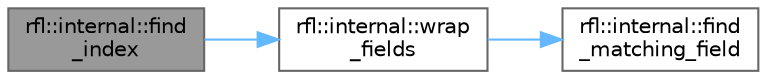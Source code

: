 digraph "rfl::internal::find_index"
{
 // LATEX_PDF_SIZE
  bgcolor="transparent";
  edge [fontname=Helvetica,fontsize=10,labelfontname=Helvetica,labelfontsize=10];
  node [fontname=Helvetica,fontsize=10,shape=box,height=0.2,width=0.4];
  rankdir="LR";
  Node1 [id="Node000001",label="rfl::internal::find\l_index",height=0.2,width=0.4,color="gray40", fillcolor="grey60", style="filled", fontcolor="black",tooltip="Finds the index of the field signified by _field_name"];
  Node1 -> Node2 [id="edge1_Node000001_Node000002",color="steelblue1",style="solid",tooltip=" "];
  Node2 [id="Node000002",label="rfl::internal::wrap\l_fields",height=0.2,width=0.4,color="grey40", fillcolor="white", style="filled",URL="$namespacerfl_1_1internal.html#a536c3bfbfe6120845b747b00792ef86d",tooltip=" "];
  Node2 -> Node3 [id="edge2_Node000002_Node000003",color="steelblue1",style="solid",tooltip=" "];
  Node3 [id="Node000003",label="rfl::internal::find\l_matching_field",height=0.2,width=0.4,color="grey40", fillcolor="white", style="filled",URL="$namespacerfl_1_1internal.html#a6bed8293fa3b28ad565e9b9383edbfb9",tooltip=" "];
}
